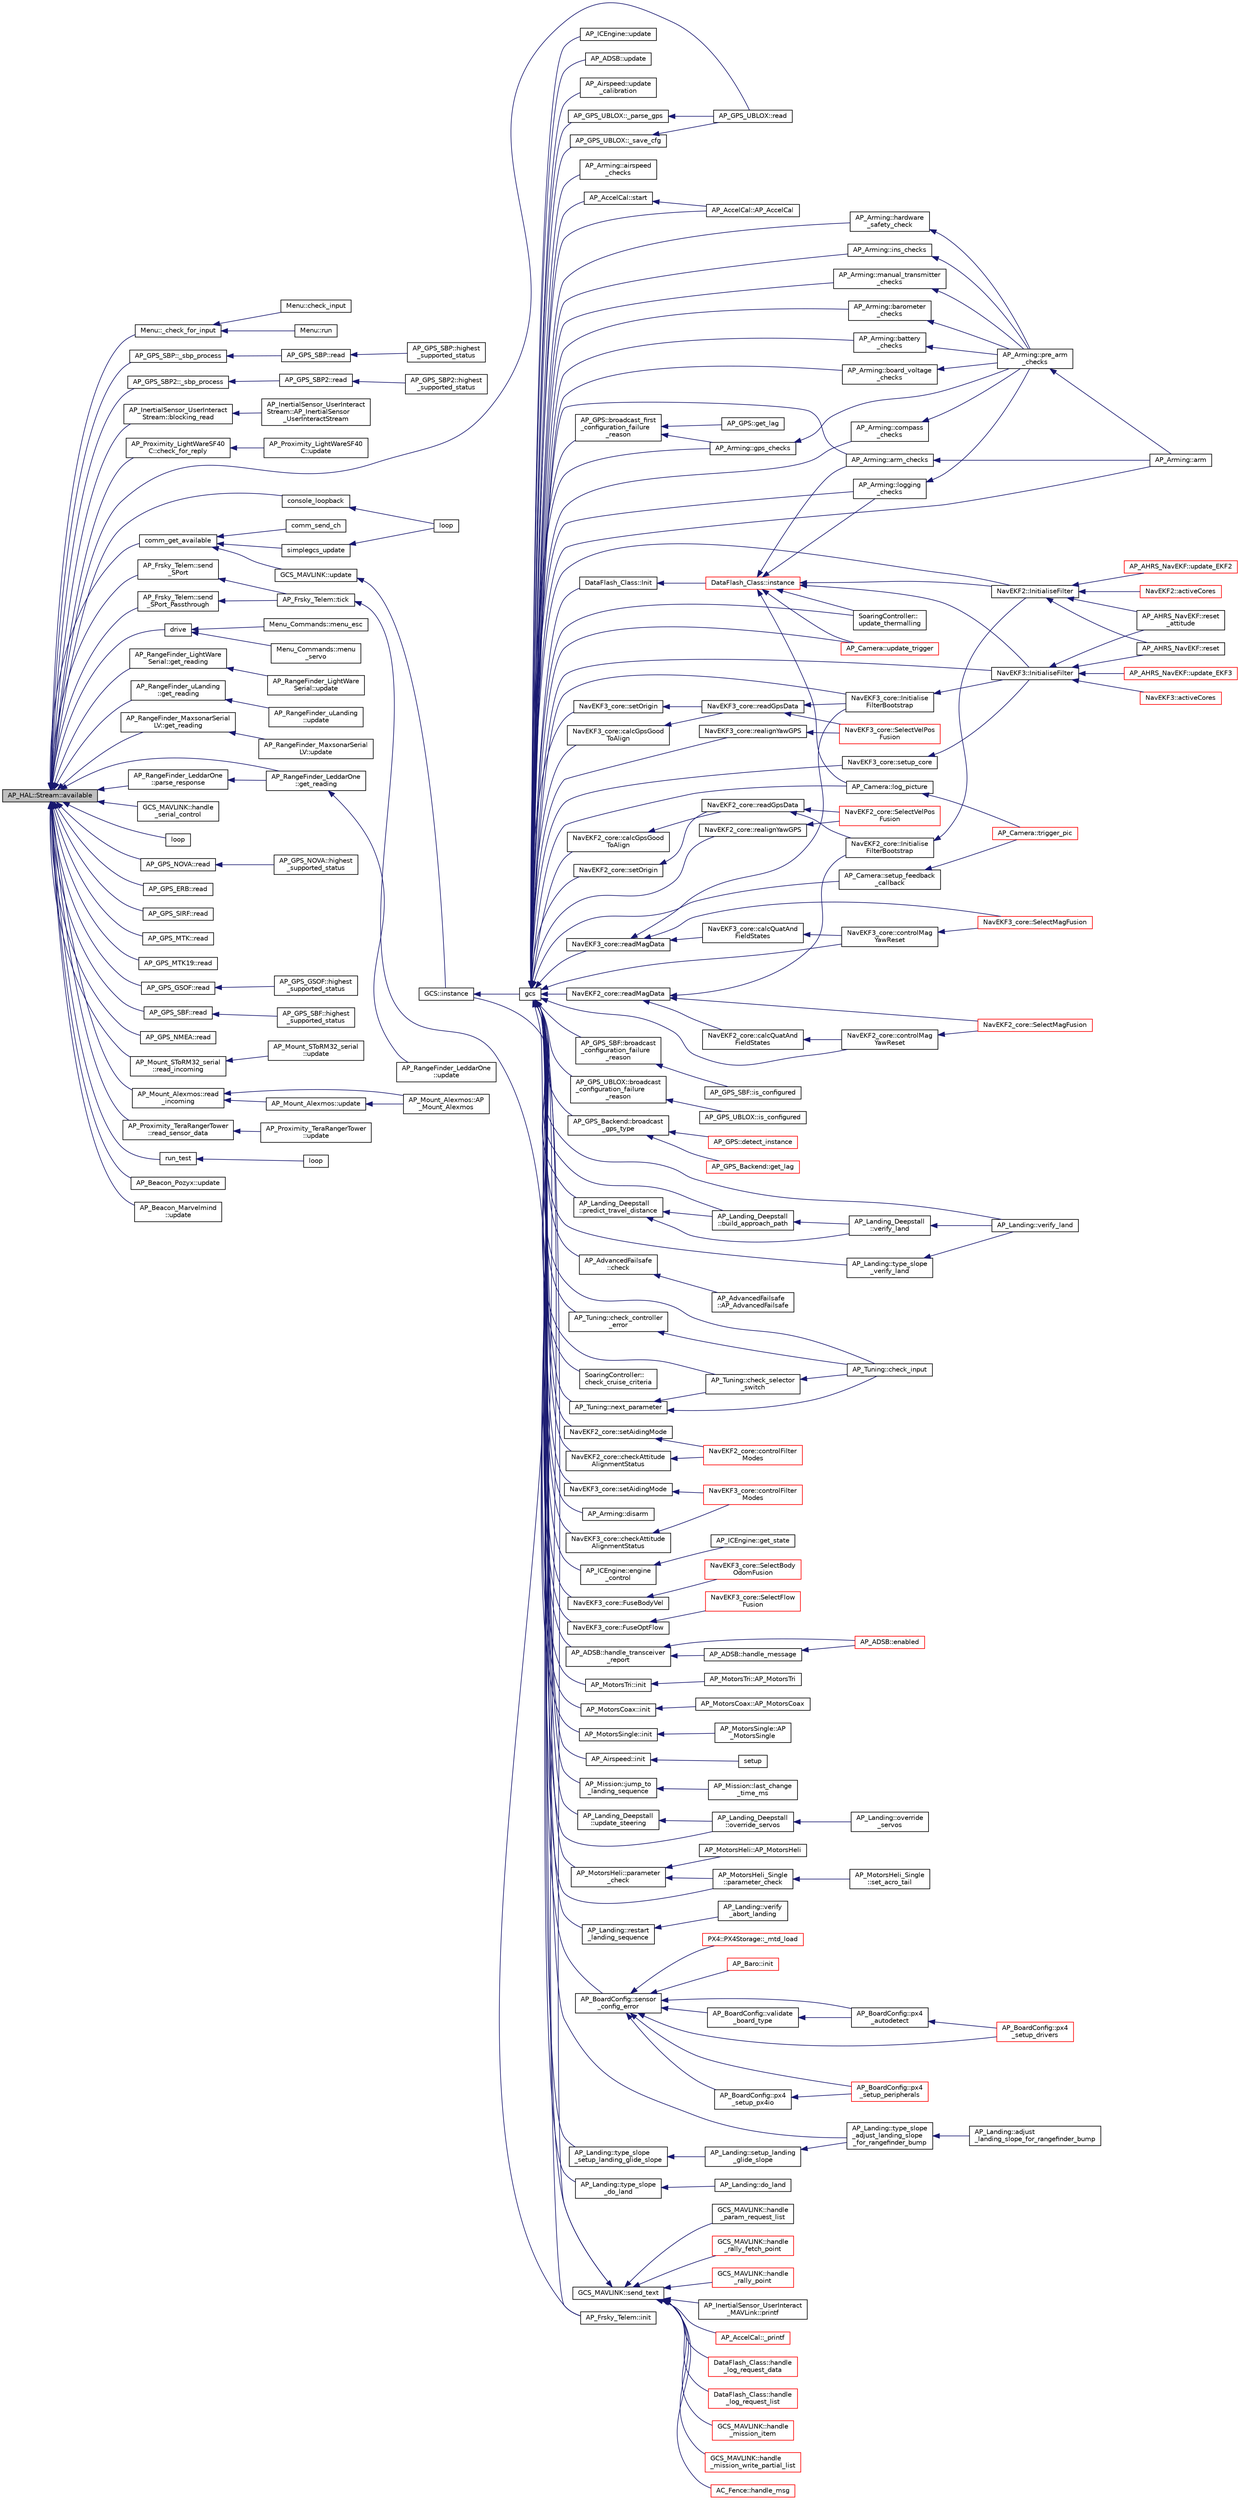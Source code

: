 digraph "AP_HAL::Stream::available"
{
 // INTERACTIVE_SVG=YES
  edge [fontname="Helvetica",fontsize="10",labelfontname="Helvetica",labelfontsize="10"];
  node [fontname="Helvetica",fontsize="10",shape=record];
  rankdir="LR";
  Node1 [label="AP_HAL::Stream::available",height=0.2,width=0.4,color="black", fillcolor="grey75", style="filled", fontcolor="black"];
  Node1 -> Node2 [dir="back",color="midnightblue",fontsize="10",style="solid",fontname="Helvetica"];
  Node2 [label="Menu::_check_for_input",height=0.2,width=0.4,color="black", fillcolor="white", style="filled",URL="$classMenu.html#a3d751cb74f8f3d7a3e18218bc0c5ca0a"];
  Node2 -> Node3 [dir="back",color="midnightblue",fontsize="10",style="solid",fontname="Helvetica"];
  Node3 [label="Menu::check_input",height=0.2,width=0.4,color="black", fillcolor="white", style="filled",URL="$classMenu.html#a5ee8a65cae6ca12d570d5f665e2c665c"];
  Node2 -> Node4 [dir="back",color="midnightblue",fontsize="10",style="solid",fontname="Helvetica"];
  Node4 [label="Menu::run",height=0.2,width=0.4,color="black", fillcolor="white", style="filled",URL="$classMenu.html#a8424e0886499d6901c1d2406c568709c",tooltip="menu runner "];
  Node1 -> Node5 [dir="back",color="midnightblue",fontsize="10",style="solid",fontname="Helvetica"];
  Node5 [label="AP_GPS_SBP::_sbp_process",height=0.2,width=0.4,color="black", fillcolor="white", style="filled",URL="$classAP__GPS__SBP.html#ad6291fa91e5c338da770ffdfefb6cd8a"];
  Node5 -> Node6 [dir="back",color="midnightblue",fontsize="10",style="solid",fontname="Helvetica"];
  Node6 [label="AP_GPS_SBP::read",height=0.2,width=0.4,color="black", fillcolor="white", style="filled",URL="$classAP__GPS__SBP.html#a3fa95c1c1f83ad45a11a61d604e61d8d"];
  Node6 -> Node7 [dir="back",color="midnightblue",fontsize="10",style="solid",fontname="Helvetica"];
  Node7 [label="AP_GPS_SBP::highest\l_supported_status",height=0.2,width=0.4,color="black", fillcolor="white", style="filled",URL="$classAP__GPS__SBP.html#ad2aa36fb56f231229ca47df94c7c926f"];
  Node1 -> Node8 [dir="back",color="midnightblue",fontsize="10",style="solid",fontname="Helvetica"];
  Node8 [label="AP_GPS_SBP2::_sbp_process",height=0.2,width=0.4,color="black", fillcolor="white", style="filled",URL="$classAP__GPS__SBP2.html#a401dc8505b1460b2cacbafea3d223a91"];
  Node8 -> Node9 [dir="back",color="midnightblue",fontsize="10",style="solid",fontname="Helvetica"];
  Node9 [label="AP_GPS_SBP2::read",height=0.2,width=0.4,color="black", fillcolor="white", style="filled",URL="$classAP__GPS__SBP2.html#a251cdad10dff6c4e02d59f0507e5f3b6"];
  Node9 -> Node10 [dir="back",color="midnightblue",fontsize="10",style="solid",fontname="Helvetica"];
  Node10 [label="AP_GPS_SBP2::highest\l_supported_status",height=0.2,width=0.4,color="black", fillcolor="white", style="filled",URL="$classAP__GPS__SBP2.html#a471fd2a813238296dcbb8a5e3d031514"];
  Node1 -> Node11 [dir="back",color="midnightblue",fontsize="10",style="solid",fontname="Helvetica"];
  Node11 [label="AP_InertialSensor_UserInteract\lStream::blocking_read",height=0.2,width=0.4,color="black", fillcolor="white", style="filled",URL="$classAP__InertialSensor__UserInteractStream.html#ad54f70bec8b0e4a8a2d3d4383de05c07"];
  Node11 -> Node12 [dir="back",color="midnightblue",fontsize="10",style="solid",fontname="Helvetica"];
  Node12 [label="AP_InertialSensor_UserInteract\lStream::AP_InertialSensor\l_UserInteractStream",height=0.2,width=0.4,color="black", fillcolor="white", style="filled",URL="$classAP__InertialSensor__UserInteractStream.html#af063e059a61d7502cf99207ae89dddc2"];
  Node1 -> Node13 [dir="back",color="midnightblue",fontsize="10",style="solid",fontname="Helvetica"];
  Node13 [label="AP_Proximity_LightWareSF40\lC::check_for_reply",height=0.2,width=0.4,color="black", fillcolor="white", style="filled",URL="$classAP__Proximity__LightWareSF40C.html#acd3fdb4403be2163ea93f83087aa1192"];
  Node13 -> Node14 [dir="back",color="midnightblue",fontsize="10",style="solid",fontname="Helvetica"];
  Node14 [label="AP_Proximity_LightWareSF40\lC::update",height=0.2,width=0.4,color="black", fillcolor="white", style="filled",URL="$classAP__Proximity__LightWareSF40C.html#a18aa0409570b7f8158df3a5acff152fa"];
  Node1 -> Node15 [dir="back",color="midnightblue",fontsize="10",style="solid",fontname="Helvetica"];
  Node15 [label="comm_get_available",height=0.2,width=0.4,color="black", fillcolor="white", style="filled",URL="$GCS__MAVLink_8h.html#a2817de906dc695cf406a4a43be1bc724"];
  Node15 -> Node16 [dir="back",color="midnightblue",fontsize="10",style="solid",fontname="Helvetica"];
  Node16 [label="comm_send_ch",height=0.2,width=0.4,color="black", fillcolor="white", style="filled",URL="$GCS__MAVLink_8h.html#ab753873a1ee10adedd0ce246311468f8"];
  Node15 -> Node17 [dir="back",color="midnightblue",fontsize="10",style="solid",fontname="Helvetica"];
  Node17 [label="simplegcs_update",height=0.2,width=0.4,color="black", fillcolor="white", style="filled",URL="$simplegcs_8h.html#a0e026fc9b23210373846b25cc141486d"];
  Node17 -> Node18 [dir="back",color="midnightblue",fontsize="10",style="solid",fontname="Helvetica"];
  Node18 [label="loop",height=0.2,width=0.4,color="black", fillcolor="white", style="filled",URL="$Console_8cpp.html#a0b33edabd7f1c4e4a0bf32c67269be2f"];
  Node15 -> Node19 [dir="back",color="midnightblue",fontsize="10",style="solid",fontname="Helvetica"];
  Node19 [label="GCS_MAVLINK::update",height=0.2,width=0.4,color="black", fillcolor="white", style="filled",URL="$structGCS__MAVLINK.html#aafd0957768c4f81022b1f173c561b42d"];
  Node19 -> Node20 [dir="back",color="midnightblue",fontsize="10",style="solid",fontname="Helvetica"];
  Node20 [label="GCS::instance",height=0.2,width=0.4,color="black", fillcolor="white", style="filled",URL="$classGCS.html#ae4cc34bdfabd2de4587d3553e6b4582d"];
  Node20 -> Node21 [dir="back",color="midnightblue",fontsize="10",style="solid",fontname="Helvetica"];
  Node21 [label="gcs",height=0.2,width=0.4,color="black", fillcolor="white", style="filled",URL="$GCS__Common_8cpp.html#a1d3cc361b864ddf64a44c12ab3bd044e"];
  Node21 -> Node22 [dir="back",color="midnightblue",fontsize="10",style="solid",fontname="Helvetica"];
  Node22 [label="AP_GPS_UBLOX::_parse_gps",height=0.2,width=0.4,color="black", fillcolor="white", style="filled",URL="$classAP__GPS__UBLOX.html#a16ae8ab4b0babfbc2245beb0a438ec33"];
  Node22 -> Node23 [dir="back",color="midnightblue",fontsize="10",style="solid",fontname="Helvetica"];
  Node23 [label="AP_GPS_UBLOX::read",height=0.2,width=0.4,color="black", fillcolor="white", style="filled",URL="$classAP__GPS__UBLOX.html#a09825f5ca37ee9bdb5e0939a4073a84e"];
  Node21 -> Node24 [dir="back",color="midnightblue",fontsize="10",style="solid",fontname="Helvetica"];
  Node24 [label="AP_GPS_UBLOX::_save_cfg",height=0.2,width=0.4,color="black", fillcolor="white", style="filled",URL="$classAP__GPS__UBLOX.html#a735f714c51ff36ab8e5fa4cf266627ab"];
  Node24 -> Node23 [dir="back",color="midnightblue",fontsize="10",style="solid",fontname="Helvetica"];
  Node21 -> Node25 [dir="back",color="midnightblue",fontsize="10",style="solid",fontname="Helvetica"];
  Node25 [label="AP_Arming::airspeed\l_checks",height=0.2,width=0.4,color="black", fillcolor="white", style="filled",URL="$classAP__Arming.html#a2b7ca6e3c7517feca088b28d45f2fc61"];
  Node21 -> Node26 [dir="back",color="midnightblue",fontsize="10",style="solid",fontname="Helvetica"];
  Node26 [label="AP_AccelCal::AP_AccelCal",height=0.2,width=0.4,color="black", fillcolor="white", style="filled",URL="$classAP__AccelCal.html#a04edd404ef14de6e6106e02f3746afeb"];
  Node21 -> Node27 [dir="back",color="midnightblue",fontsize="10",style="solid",fontname="Helvetica"];
  Node27 [label="AP_Arming::arm",height=0.2,width=0.4,color="black", fillcolor="white", style="filled",URL="$classAP__Arming.html#a47b859d9929a736df2f08a1cad03efcb"];
  Node21 -> Node28 [dir="back",color="midnightblue",fontsize="10",style="solid",fontname="Helvetica"];
  Node28 [label="AP_Arming::arm_checks",height=0.2,width=0.4,color="black", fillcolor="white", style="filled",URL="$classAP__Arming.html#ab2f0095af9b74996b11006d85fc137ed"];
  Node28 -> Node27 [dir="back",color="midnightblue",fontsize="10",style="solid",fontname="Helvetica"];
  Node21 -> Node29 [dir="back",color="midnightblue",fontsize="10",style="solid",fontname="Helvetica"];
  Node29 [label="AP_Arming::barometer\l_checks",height=0.2,width=0.4,color="black", fillcolor="white", style="filled",URL="$classAP__Arming.html#af6f4e5ed936ada30378367cda0ad7710"];
  Node29 -> Node30 [dir="back",color="midnightblue",fontsize="10",style="solid",fontname="Helvetica"];
  Node30 [label="AP_Arming::pre_arm\l_checks",height=0.2,width=0.4,color="black", fillcolor="white", style="filled",URL="$classAP__Arming.html#a73c03baf7f22b7124a2ac9e9286a850a"];
  Node30 -> Node27 [dir="back",color="midnightblue",fontsize="10",style="solid",fontname="Helvetica"];
  Node21 -> Node31 [dir="back",color="midnightblue",fontsize="10",style="solid",fontname="Helvetica"];
  Node31 [label="AP_Arming::battery\l_checks",height=0.2,width=0.4,color="black", fillcolor="white", style="filled",URL="$classAP__Arming.html#a03bd378dc54cf6f8624cac6c2e59aa79"];
  Node31 -> Node30 [dir="back",color="midnightblue",fontsize="10",style="solid",fontname="Helvetica"];
  Node21 -> Node32 [dir="back",color="midnightblue",fontsize="10",style="solid",fontname="Helvetica"];
  Node32 [label="AP_Arming::board_voltage\l_checks",height=0.2,width=0.4,color="black", fillcolor="white", style="filled",URL="$classAP__Arming.html#a3a7732a0c5ed5b5ccbb97e72c2a6587c"];
  Node32 -> Node30 [dir="back",color="midnightblue",fontsize="10",style="solid",fontname="Helvetica"];
  Node21 -> Node33 [dir="back",color="midnightblue",fontsize="10",style="solid",fontname="Helvetica"];
  Node33 [label="AP_GPS_SBF::broadcast\l_configuration_failure\l_reason",height=0.2,width=0.4,color="black", fillcolor="white", style="filled",URL="$classAP__GPS__SBF.html#a3afd5ceacd87462981cc290fd3dcc66d"];
  Node33 -> Node34 [dir="back",color="midnightblue",fontsize="10",style="solid",fontname="Helvetica"];
  Node34 [label="AP_GPS_SBF::is_configured",height=0.2,width=0.4,color="black", fillcolor="white", style="filled",URL="$classAP__GPS__SBF.html#a6efa60b7831d8b60ebee050d2d37842d"];
  Node21 -> Node35 [dir="back",color="midnightblue",fontsize="10",style="solid",fontname="Helvetica"];
  Node35 [label="AP_GPS_UBLOX::broadcast\l_configuration_failure\l_reason",height=0.2,width=0.4,color="black", fillcolor="white", style="filled",URL="$classAP__GPS__UBLOX.html#a63fbd7a6bd3cac3ce3072a4713a0d1bc"];
  Node35 -> Node36 [dir="back",color="midnightblue",fontsize="10",style="solid",fontname="Helvetica"];
  Node36 [label="AP_GPS_UBLOX::is_configured",height=0.2,width=0.4,color="black", fillcolor="white", style="filled",URL="$classAP__GPS__UBLOX.html#a58f67b3059c4ba8892d12ae9139f077d"];
  Node21 -> Node37 [dir="back",color="midnightblue",fontsize="10",style="solid",fontname="Helvetica"];
  Node37 [label="AP_GPS::broadcast_first\l_configuration_failure\l_reason",height=0.2,width=0.4,color="black", fillcolor="white", style="filled",URL="$classAP__GPS.html#a04a660c6aeee0add4d4d6ebac74c2944"];
  Node37 -> Node38 [dir="back",color="midnightblue",fontsize="10",style="solid",fontname="Helvetica"];
  Node38 [label="AP_GPS::get_lag",height=0.2,width=0.4,color="black", fillcolor="white", style="filled",URL="$classAP__GPS.html#a6e74a89971cdb43f9d24e5dd9a36a090"];
  Node37 -> Node39 [dir="back",color="midnightblue",fontsize="10",style="solid",fontname="Helvetica"];
  Node39 [label="AP_Arming::gps_checks",height=0.2,width=0.4,color="black", fillcolor="white", style="filled",URL="$classAP__Arming.html#a3e31fe40e0d7d0e6befd2f82dd6b5a6d"];
  Node39 -> Node30 [dir="back",color="midnightblue",fontsize="10",style="solid",fontname="Helvetica"];
  Node21 -> Node40 [dir="back",color="midnightblue",fontsize="10",style="solid",fontname="Helvetica"];
  Node40 [label="AP_GPS_Backend::broadcast\l_gps_type",height=0.2,width=0.4,color="black", fillcolor="white", style="filled",URL="$classAP__GPS__Backend.html#ae08cc0de134fdba86c629c09dc5c8790"];
  Node40 -> Node41 [dir="back",color="midnightblue",fontsize="10",style="solid",fontname="Helvetica"];
  Node41 [label="AP_GPS::detect_instance",height=0.2,width=0.4,color="red", fillcolor="white", style="filled",URL="$classAP__GPS.html#a4bdd5c70ed358b4147a58c7d09f040dd"];
  Node40 -> Node42 [dir="back",color="midnightblue",fontsize="10",style="solid",fontname="Helvetica"];
  Node42 [label="AP_GPS_Backend::get_lag",height=0.2,width=0.4,color="red", fillcolor="white", style="filled",URL="$classAP__GPS__Backend.html#aef958d85d2717afc7b1e3af3eaf19291"];
  Node21 -> Node43 [dir="back",color="midnightblue",fontsize="10",style="solid",fontname="Helvetica"];
  Node43 [label="AP_Landing_Deepstall\l::build_approach_path",height=0.2,width=0.4,color="black", fillcolor="white", style="filled",URL="$classAP__Landing__Deepstall.html#a4a72b071a83b10f686db40d93a9ddb7c"];
  Node43 -> Node44 [dir="back",color="midnightblue",fontsize="10",style="solid",fontname="Helvetica"];
  Node44 [label="AP_Landing_Deepstall\l::verify_land",height=0.2,width=0.4,color="black", fillcolor="white", style="filled",URL="$classAP__Landing__Deepstall.html#af3cde793ef57477c3468547de0a8a90f"];
  Node44 -> Node45 [dir="back",color="midnightblue",fontsize="10",style="solid",fontname="Helvetica"];
  Node45 [label="AP_Landing::verify_land",height=0.2,width=0.4,color="black", fillcolor="white", style="filled",URL="$classAP__Landing.html#afdbc34de818b9cb366336c23660fd495"];
  Node21 -> Node46 [dir="back",color="midnightblue",fontsize="10",style="solid",fontname="Helvetica"];
  Node46 [label="NavEKF2_core::calcGpsGood\lToAlign",height=0.2,width=0.4,color="black", fillcolor="white", style="filled",URL="$classNavEKF2__core.html#af17ad10645eedde6134e5988ed2b80b2"];
  Node46 -> Node47 [dir="back",color="midnightblue",fontsize="10",style="solid",fontname="Helvetica"];
  Node47 [label="NavEKF2_core::readGpsData",height=0.2,width=0.4,color="black", fillcolor="white", style="filled",URL="$classNavEKF2__core.html#ae325dba2deac733f1de41c5e7ee4f707"];
  Node47 -> Node48 [dir="back",color="midnightblue",fontsize="10",style="solid",fontname="Helvetica"];
  Node48 [label="NavEKF2_core::Initialise\lFilterBootstrap",height=0.2,width=0.4,color="black", fillcolor="white", style="filled",URL="$classNavEKF2__core.html#a4a06ae47c3edebdecd2b179a0567f00b"];
  Node48 -> Node49 [dir="back",color="midnightblue",fontsize="10",style="solid",fontname="Helvetica"];
  Node49 [label="NavEKF2::InitialiseFilter",height=0.2,width=0.4,color="black", fillcolor="white", style="filled",URL="$classNavEKF2.html#a9c447b8d84abf2dfc845ddbbbad46a2b"];
  Node49 -> Node50 [dir="back",color="midnightblue",fontsize="10",style="solid",fontname="Helvetica"];
  Node50 [label="NavEKF2::activeCores",height=0.2,width=0.4,color="red", fillcolor="white", style="filled",URL="$classNavEKF2.html#ab18af2714c15fcf190493c01e2a28c73"];
  Node49 -> Node51 [dir="back",color="midnightblue",fontsize="10",style="solid",fontname="Helvetica"];
  Node51 [label="AP_AHRS_NavEKF::reset",height=0.2,width=0.4,color="black", fillcolor="white", style="filled",URL="$classAP__AHRS__NavEKF.html#a532ff0df024a4537e5a108c42ba405a7"];
  Node49 -> Node52 [dir="back",color="midnightblue",fontsize="10",style="solid",fontname="Helvetica"];
  Node52 [label="AP_AHRS_NavEKF::reset\l_attitude",height=0.2,width=0.4,color="black", fillcolor="white", style="filled",URL="$classAP__AHRS__NavEKF.html#a9bd3c7f1793a48cd0d736b19fbfaf19a"];
  Node49 -> Node53 [dir="back",color="midnightblue",fontsize="10",style="solid",fontname="Helvetica"];
  Node53 [label="AP_AHRS_NavEKF::update_EKF2",height=0.2,width=0.4,color="red", fillcolor="white", style="filled",URL="$classAP__AHRS__NavEKF.html#a0187c6d3d4348b002a204c05d3e94b07"];
  Node47 -> Node54 [dir="back",color="midnightblue",fontsize="10",style="solid",fontname="Helvetica"];
  Node54 [label="NavEKF2_core::SelectVelPos\lFusion",height=0.2,width=0.4,color="red", fillcolor="white", style="filled",URL="$classNavEKF2__core.html#aff31047fa71772bca7ce574617ede0f6"];
  Node21 -> Node55 [dir="back",color="midnightblue",fontsize="10",style="solid",fontname="Helvetica"];
  Node55 [label="NavEKF3_core::calcGpsGood\lToAlign",height=0.2,width=0.4,color="black", fillcolor="white", style="filled",URL="$classNavEKF3__core.html#ab712c6228fff3e0413b5bf039755ccaf"];
  Node55 -> Node56 [dir="back",color="midnightblue",fontsize="10",style="solid",fontname="Helvetica"];
  Node56 [label="NavEKF3_core::readGpsData",height=0.2,width=0.4,color="black", fillcolor="white", style="filled",URL="$classNavEKF3__core.html#ac8dc281034818e5fc9b2207daa2b7c3a"];
  Node56 -> Node57 [dir="back",color="midnightblue",fontsize="10",style="solid",fontname="Helvetica"];
  Node57 [label="NavEKF3_core::Initialise\lFilterBootstrap",height=0.2,width=0.4,color="black", fillcolor="white", style="filled",URL="$classNavEKF3__core.html#aae18ada44b1b7be0d45af03391ef961a"];
  Node57 -> Node58 [dir="back",color="midnightblue",fontsize="10",style="solid",fontname="Helvetica"];
  Node58 [label="NavEKF3::InitialiseFilter",height=0.2,width=0.4,color="black", fillcolor="white", style="filled",URL="$classNavEKF3.html#a07f064fa513fbb6e7188141904f3b5b5"];
  Node58 -> Node59 [dir="back",color="midnightblue",fontsize="10",style="solid",fontname="Helvetica"];
  Node59 [label="NavEKF3::activeCores",height=0.2,width=0.4,color="red", fillcolor="white", style="filled",URL="$classNavEKF3.html#a3e1f50ad977a17222fcd7a6851b0f2ec"];
  Node58 -> Node51 [dir="back",color="midnightblue",fontsize="10",style="solid",fontname="Helvetica"];
  Node58 -> Node52 [dir="back",color="midnightblue",fontsize="10",style="solid",fontname="Helvetica"];
  Node58 -> Node60 [dir="back",color="midnightblue",fontsize="10",style="solid",fontname="Helvetica"];
  Node60 [label="AP_AHRS_NavEKF::update_EKF3",height=0.2,width=0.4,color="red", fillcolor="white", style="filled",URL="$classAP__AHRS__NavEKF.html#a324160404f12959e955554f5aed26459"];
  Node56 -> Node61 [dir="back",color="midnightblue",fontsize="10",style="solid",fontname="Helvetica"];
  Node61 [label="NavEKF3_core::SelectVelPos\lFusion",height=0.2,width=0.4,color="red", fillcolor="white", style="filled",URL="$classNavEKF3__core.html#a8f4723dabc873f7112948a18b290fb01"];
  Node21 -> Node62 [dir="back",color="midnightblue",fontsize="10",style="solid",fontname="Helvetica"];
  Node62 [label="AP_AdvancedFailsafe\l::check",height=0.2,width=0.4,color="black", fillcolor="white", style="filled",URL="$classAP__AdvancedFailsafe.html#a017a878d56457eea9bd9a59c07b92190"];
  Node62 -> Node63 [dir="back",color="midnightblue",fontsize="10",style="solid",fontname="Helvetica"];
  Node63 [label="AP_AdvancedFailsafe\l::AP_AdvancedFailsafe",height=0.2,width=0.4,color="black", fillcolor="white", style="filled",URL="$classAP__AdvancedFailsafe.html#a39be1f9cf2fd71b852e60314e24a5014"];
  Node21 -> Node64 [dir="back",color="midnightblue",fontsize="10",style="solid",fontname="Helvetica"];
  Node64 [label="AP_Tuning::check_controller\l_error",height=0.2,width=0.4,color="black", fillcolor="white", style="filled",URL="$classAP__Tuning.html#a2edf7f8bc74c25be438ec7ceacbe9267"];
  Node64 -> Node65 [dir="back",color="midnightblue",fontsize="10",style="solid",fontname="Helvetica"];
  Node65 [label="AP_Tuning::check_input",height=0.2,width=0.4,color="black", fillcolor="white", style="filled",URL="$classAP__Tuning.html#a26bf8c5e3711e547ce95654ca285fecb"];
  Node21 -> Node66 [dir="back",color="midnightblue",fontsize="10",style="solid",fontname="Helvetica"];
  Node66 [label="SoaringController::\lcheck_cruise_criteria",height=0.2,width=0.4,color="black", fillcolor="white", style="filled",URL="$classSoaringController.html#a67d3126fd2b67b567a8aac3998948170"];
  Node21 -> Node65 [dir="back",color="midnightblue",fontsize="10",style="solid",fontname="Helvetica"];
  Node21 -> Node67 [dir="back",color="midnightblue",fontsize="10",style="solid",fontname="Helvetica"];
  Node67 [label="AP_Tuning::check_selector\l_switch",height=0.2,width=0.4,color="black", fillcolor="white", style="filled",URL="$classAP__Tuning.html#a2c322bf5acb10cb09aee89436abf4e04"];
  Node67 -> Node65 [dir="back",color="midnightblue",fontsize="10",style="solid",fontname="Helvetica"];
  Node21 -> Node68 [dir="back",color="midnightblue",fontsize="10",style="solid",fontname="Helvetica"];
  Node68 [label="NavEKF2_core::checkAttitude\lAlignmentStatus",height=0.2,width=0.4,color="black", fillcolor="white", style="filled",URL="$classNavEKF2__core.html#aeae0381fbcdde23ea1a58f929d0aeafb"];
  Node68 -> Node69 [dir="back",color="midnightblue",fontsize="10",style="solid",fontname="Helvetica"];
  Node69 [label="NavEKF2_core::controlFilter\lModes",height=0.2,width=0.4,color="red", fillcolor="white", style="filled",URL="$classNavEKF2__core.html#a9c41b138c335540f4cc51c4b3fff9b9f"];
  Node21 -> Node70 [dir="back",color="midnightblue",fontsize="10",style="solid",fontname="Helvetica"];
  Node70 [label="NavEKF3_core::checkAttitude\lAlignmentStatus",height=0.2,width=0.4,color="black", fillcolor="white", style="filled",URL="$classNavEKF3__core.html#a7ccaa712cd813dd23e6cb1a438be83ae"];
  Node70 -> Node71 [dir="back",color="midnightblue",fontsize="10",style="solid",fontname="Helvetica"];
  Node71 [label="NavEKF3_core::controlFilter\lModes",height=0.2,width=0.4,color="red", fillcolor="white", style="filled",URL="$classNavEKF3__core.html#a95c6e08d506573f77311f547a0d97fd2"];
  Node21 -> Node72 [dir="back",color="midnightblue",fontsize="10",style="solid",fontname="Helvetica"];
  Node72 [label="AP_Arming::compass\l_checks",height=0.2,width=0.4,color="black", fillcolor="white", style="filled",URL="$classAP__Arming.html#a24332b3f5e2e233914bce12e69ae9564"];
  Node72 -> Node30 [dir="back",color="midnightblue",fontsize="10",style="solid",fontname="Helvetica"];
  Node21 -> Node73 [dir="back",color="midnightblue",fontsize="10",style="solid",fontname="Helvetica"];
  Node73 [label="NavEKF2_core::controlMag\lYawReset",height=0.2,width=0.4,color="black", fillcolor="white", style="filled",URL="$classNavEKF2__core.html#a3989e564224adfa26b0e32a5a03aca10"];
  Node73 -> Node74 [dir="back",color="midnightblue",fontsize="10",style="solid",fontname="Helvetica"];
  Node74 [label="NavEKF2_core::SelectMagFusion",height=0.2,width=0.4,color="red", fillcolor="white", style="filled",URL="$classNavEKF2__core.html#aa0f6cd840e93e0233f056c88ce45ef85"];
  Node21 -> Node75 [dir="back",color="midnightblue",fontsize="10",style="solid",fontname="Helvetica"];
  Node75 [label="NavEKF3_core::controlMag\lYawReset",height=0.2,width=0.4,color="black", fillcolor="white", style="filled",URL="$classNavEKF3__core.html#ae050fc8e6c45d5134f8cba8dabc719e8"];
  Node75 -> Node76 [dir="back",color="midnightblue",fontsize="10",style="solid",fontname="Helvetica"];
  Node76 [label="NavEKF3_core::SelectMagFusion",height=0.2,width=0.4,color="red", fillcolor="white", style="filled",URL="$classNavEKF3__core.html#a800d407d377e6532d563c68cc3c731d8"];
  Node21 -> Node77 [dir="back",color="midnightblue",fontsize="10",style="solid",fontname="Helvetica"];
  Node77 [label="AP_Arming::disarm",height=0.2,width=0.4,color="black", fillcolor="white", style="filled",URL="$classAP__Arming.html#a1cd502992feb63526f3e2942576d4c03"];
  Node21 -> Node78 [dir="back",color="midnightblue",fontsize="10",style="solid",fontname="Helvetica"];
  Node78 [label="AP_ICEngine::engine\l_control",height=0.2,width=0.4,color="black", fillcolor="white", style="filled",URL="$classAP__ICEngine.html#a7ff9bcb99673c2fdd18f017902759fdc"];
  Node78 -> Node79 [dir="back",color="midnightblue",fontsize="10",style="solid",fontname="Helvetica"];
  Node79 [label="AP_ICEngine::get_state",height=0.2,width=0.4,color="black", fillcolor="white", style="filled",URL="$classAP__ICEngine.html#a8f16fbca2b8c8ecd7b0c4b25e75b780c"];
  Node21 -> Node80 [dir="back",color="midnightblue",fontsize="10",style="solid",fontname="Helvetica"];
  Node80 [label="NavEKF3_core::FuseBodyVel",height=0.2,width=0.4,color="black", fillcolor="white", style="filled",URL="$classNavEKF3__core.html#ac3a112101b27d4efd4d9f9cb7904268f"];
  Node80 -> Node81 [dir="back",color="midnightblue",fontsize="10",style="solid",fontname="Helvetica"];
  Node81 [label="NavEKF3_core::SelectBody\lOdomFusion",height=0.2,width=0.4,color="red", fillcolor="white", style="filled",URL="$classNavEKF3__core.html#a3428bb1101c7d29ed20a768b39e234a1"];
  Node21 -> Node82 [dir="back",color="midnightblue",fontsize="10",style="solid",fontname="Helvetica"];
  Node82 [label="NavEKF3_core::FuseOptFlow",height=0.2,width=0.4,color="black", fillcolor="white", style="filled",URL="$classNavEKF3__core.html#a54648c765fad2d34d1de4453beb07f01"];
  Node82 -> Node83 [dir="back",color="midnightblue",fontsize="10",style="solid",fontname="Helvetica"];
  Node83 [label="NavEKF3_core::SelectFlow\lFusion",height=0.2,width=0.4,color="red", fillcolor="white", style="filled",URL="$classNavEKF3__core.html#a39734940646764850a021495895c7beb"];
  Node21 -> Node39 [dir="back",color="midnightblue",fontsize="10",style="solid",fontname="Helvetica"];
  Node21 -> Node84 [dir="back",color="midnightblue",fontsize="10",style="solid",fontname="Helvetica"];
  Node84 [label="AP_ADSB::handle_transceiver\l_report",height=0.2,width=0.4,color="black", fillcolor="white", style="filled",URL="$classAP__ADSB.html#a3e100c93ec641fc04cbf8b0472a482f2"];
  Node84 -> Node85 [dir="back",color="midnightblue",fontsize="10",style="solid",fontname="Helvetica"];
  Node85 [label="AP_ADSB::enabled",height=0.2,width=0.4,color="red", fillcolor="white", style="filled",URL="$classAP__ADSB.html#af26aa027b7f46c7bc4c6df02e2b383d8"];
  Node84 -> Node86 [dir="back",color="midnightblue",fontsize="10",style="solid",fontname="Helvetica"];
  Node86 [label="AP_ADSB::handle_message",height=0.2,width=0.4,color="black", fillcolor="white", style="filled",URL="$classAP__ADSB.html#add2ce2f5a7bb949117e97164712f814e"];
  Node86 -> Node85 [dir="back",color="midnightblue",fontsize="10",style="solid",fontname="Helvetica"];
  Node21 -> Node87 [dir="back",color="midnightblue",fontsize="10",style="solid",fontname="Helvetica"];
  Node87 [label="AP_Arming::hardware\l_safety_check",height=0.2,width=0.4,color="black", fillcolor="white", style="filled",URL="$classAP__Arming.html#a66dd88cc4605d1c91c655b2959274b5c"];
  Node87 -> Node30 [dir="back",color="midnightblue",fontsize="10",style="solid",fontname="Helvetica"];
  Node21 -> Node88 [dir="back",color="midnightblue",fontsize="10",style="solid",fontname="Helvetica"];
  Node88 [label="AP_MotorsTri::init",height=0.2,width=0.4,color="black", fillcolor="white", style="filled",URL="$classAP__MotorsTri.html#ab3d9289eccb10b59908b71f5d6deef12"];
  Node88 -> Node89 [dir="back",color="midnightblue",fontsize="10",style="solid",fontname="Helvetica"];
  Node89 [label="AP_MotorsTri::AP_MotorsTri",height=0.2,width=0.4,color="black", fillcolor="white", style="filled",URL="$classAP__MotorsTri.html#a282f48b7e788fbbe5ae835a00937cb02",tooltip="Constructor. "];
  Node21 -> Node90 [dir="back",color="midnightblue",fontsize="10",style="solid",fontname="Helvetica"];
  Node90 [label="AP_MotorsCoax::init",height=0.2,width=0.4,color="black", fillcolor="white", style="filled",URL="$classAP__MotorsCoax.html#a608e8b345514d5dc776e9127340c16ce"];
  Node90 -> Node91 [dir="back",color="midnightblue",fontsize="10",style="solid",fontname="Helvetica"];
  Node91 [label="AP_MotorsCoax::AP_MotorsCoax",height=0.2,width=0.4,color="black", fillcolor="white", style="filled",URL="$classAP__MotorsCoax.html#a9f2013067a9ad3699bad4bd7ec4fba55",tooltip="Constructor. "];
  Node21 -> Node92 [dir="back",color="midnightblue",fontsize="10",style="solid",fontname="Helvetica"];
  Node92 [label="AP_MotorsSingle::init",height=0.2,width=0.4,color="black", fillcolor="white", style="filled",URL="$classAP__MotorsSingle.html#a23f9e9dec626aa810d730065eabadbf3"];
  Node92 -> Node93 [dir="back",color="midnightblue",fontsize="10",style="solid",fontname="Helvetica"];
  Node93 [label="AP_MotorsSingle::AP\l_MotorsSingle",height=0.2,width=0.4,color="black", fillcolor="white", style="filled",URL="$classAP__MotorsSingle.html#a93eade83957680ac6f0b01fadc8fbbfa",tooltip="Constructor. "];
  Node21 -> Node94 [dir="back",color="midnightblue",fontsize="10",style="solid",fontname="Helvetica"];
  Node94 [label="AP_Airspeed::init",height=0.2,width=0.4,color="black", fillcolor="white", style="filled",URL="$classAP__Airspeed.html#a7499575104f24c6502e1148c353d9637"];
  Node94 -> Node95 [dir="back",color="midnightblue",fontsize="10",style="solid",fontname="Helvetica"];
  Node95 [label="setup",height=0.2,width=0.4,color="black", fillcolor="white", style="filled",URL="$Airspeed_8cpp.html#a4fc01d736fe50cf5b977f755b675f11d"];
  Node21 -> Node96 [dir="back",color="midnightblue",fontsize="10",style="solid",fontname="Helvetica"];
  Node96 [label="DataFlash_Class::Init",height=0.2,width=0.4,color="black", fillcolor="white", style="filled",URL="$classDataFlash__Class.html#aabebe7ff9db07e2890274fceaa81b063"];
  Node96 -> Node97 [dir="back",color="midnightblue",fontsize="10",style="solid",fontname="Helvetica"];
  Node97 [label="DataFlash_Class::instance",height=0.2,width=0.4,color="red", fillcolor="white", style="filled",URL="$classDataFlash__Class.html#af898b7f68e05b5d2a6eaf53d2c178983"];
  Node97 -> Node28 [dir="back",color="midnightblue",fontsize="10",style="solid",fontname="Helvetica"];
  Node97 -> Node58 [dir="back",color="midnightblue",fontsize="10",style="solid",fontname="Helvetica"];
  Node97 -> Node49 [dir="back",color="midnightblue",fontsize="10",style="solid",fontname="Helvetica"];
  Node97 -> Node98 [dir="back",color="midnightblue",fontsize="10",style="solid",fontname="Helvetica"];
  Node98 [label="AP_Camera::log_picture",height=0.2,width=0.4,color="black", fillcolor="white", style="filled",URL="$classAP__Camera.html#ae511c5d9c318c1650f04b4ecb5709112"];
  Node98 -> Node99 [dir="back",color="midnightblue",fontsize="10",style="solid",fontname="Helvetica"];
  Node99 [label="AP_Camera::trigger_pic",height=0.2,width=0.4,color="red", fillcolor="white", style="filled",URL="$classAP__Camera.html#a912338131e4f4ab09eb09139d471b7b3"];
  Node97 -> Node100 [dir="back",color="midnightblue",fontsize="10",style="solid",fontname="Helvetica"];
  Node100 [label="AP_Arming::logging\l_checks",height=0.2,width=0.4,color="black", fillcolor="white", style="filled",URL="$classAP__Arming.html#a42b683a689bf706a186653bcf3c1d442"];
  Node100 -> Node30 [dir="back",color="midnightblue",fontsize="10",style="solid",fontname="Helvetica"];
  Node97 -> Node101 [dir="back",color="midnightblue",fontsize="10",style="solid",fontname="Helvetica"];
  Node101 [label="SoaringController::\lupdate_thermalling",height=0.2,width=0.4,color="black", fillcolor="white", style="filled",URL="$classSoaringController.html#abfbc693fd6c93da20fb098aedf6fd596"];
  Node97 -> Node102 [dir="back",color="midnightblue",fontsize="10",style="solid",fontname="Helvetica"];
  Node102 [label="AP_Camera::update_trigger",height=0.2,width=0.4,color="red", fillcolor="white", style="filled",URL="$classAP__Camera.html#a3809f54e2cc95832bb8d5e43451e834f"];
  Node21 -> Node103 [dir="back",color="midnightblue",fontsize="10",style="solid",fontname="Helvetica"];
  Node103 [label="AP_Frsky_Telem::init",height=0.2,width=0.4,color="black", fillcolor="white", style="filled",URL="$classAP__Frsky__Telem.html#a85793f92cf5c6c01c6335db43a65579a"];
  Node21 -> Node58 [dir="back",color="midnightblue",fontsize="10",style="solid",fontname="Helvetica"];
  Node21 -> Node49 [dir="back",color="midnightblue",fontsize="10",style="solid",fontname="Helvetica"];
  Node21 -> Node57 [dir="back",color="midnightblue",fontsize="10",style="solid",fontname="Helvetica"];
  Node21 -> Node104 [dir="back",color="midnightblue",fontsize="10",style="solid",fontname="Helvetica"];
  Node104 [label="AP_Arming::ins_checks",height=0.2,width=0.4,color="black", fillcolor="white", style="filled",URL="$classAP__Arming.html#a98bb929393d206413a92adb94d443fc8"];
  Node104 -> Node30 [dir="back",color="midnightblue",fontsize="10",style="solid",fontname="Helvetica"];
  Node21 -> Node105 [dir="back",color="midnightblue",fontsize="10",style="solid",fontname="Helvetica"];
  Node105 [label="AP_Mission::jump_to\l_landing_sequence",height=0.2,width=0.4,color="black", fillcolor="white", style="filled",URL="$classAP__Mission.html#a05baa29469cdd5a9606903a7c6b3f3c1"];
  Node105 -> Node106 [dir="back",color="midnightblue",fontsize="10",style="solid",fontname="Helvetica"];
  Node106 [label="AP_Mission::last_change\l_time_ms",height=0.2,width=0.4,color="black", fillcolor="white", style="filled",URL="$classAP__Mission.html#ad7c38b95e293e4a8304ecf520842e5c7"];
  Node21 -> Node98 [dir="back",color="midnightblue",fontsize="10",style="solid",fontname="Helvetica"];
  Node21 -> Node100 [dir="back",color="midnightblue",fontsize="10",style="solid",fontname="Helvetica"];
  Node21 -> Node107 [dir="back",color="midnightblue",fontsize="10",style="solid",fontname="Helvetica"];
  Node107 [label="AP_Arming::manual_transmitter\l_checks",height=0.2,width=0.4,color="black", fillcolor="white", style="filled",URL="$classAP__Arming.html#aa2db8e16fc960948bf9ddd7fd875bb3b"];
  Node107 -> Node30 [dir="back",color="midnightblue",fontsize="10",style="solid",fontname="Helvetica"];
  Node21 -> Node108 [dir="back",color="midnightblue",fontsize="10",style="solid",fontname="Helvetica"];
  Node108 [label="AP_Tuning::next_parameter",height=0.2,width=0.4,color="black", fillcolor="white", style="filled",URL="$classAP__Tuning.html#a983f0deed9283fcce372f6cc12746b67"];
  Node108 -> Node65 [dir="back",color="midnightblue",fontsize="10",style="solid",fontname="Helvetica"];
  Node108 -> Node67 [dir="back",color="midnightblue",fontsize="10",style="solid",fontname="Helvetica"];
  Node21 -> Node109 [dir="back",color="midnightblue",fontsize="10",style="solid",fontname="Helvetica"];
  Node109 [label="AP_Landing_Deepstall\l::override_servos",height=0.2,width=0.4,color="black", fillcolor="white", style="filled",URL="$classAP__Landing__Deepstall.html#aa518e1d049391f63af62d1374f4ee817"];
  Node109 -> Node110 [dir="back",color="midnightblue",fontsize="10",style="solid",fontname="Helvetica"];
  Node110 [label="AP_Landing::override\l_servos",height=0.2,width=0.4,color="black", fillcolor="white", style="filled",URL="$classAP__Landing.html#ab2d71a947b43a822f9b76a29ac4cf901"];
  Node21 -> Node111 [dir="back",color="midnightblue",fontsize="10",style="solid",fontname="Helvetica"];
  Node111 [label="AP_MotorsHeli::parameter\l_check",height=0.2,width=0.4,color="black", fillcolor="white", style="filled",URL="$classAP__MotorsHeli.html#aa7172580b1d54866a8314e3276fe629f"];
  Node111 -> Node112 [dir="back",color="midnightblue",fontsize="10",style="solid",fontname="Helvetica"];
  Node112 [label="AP_MotorsHeli::AP_MotorsHeli",height=0.2,width=0.4,color="black", fillcolor="white", style="filled",URL="$classAP__MotorsHeli.html#a800343822b4cef4639f4f0a563cb1875",tooltip="Constructor. "];
  Node111 -> Node113 [dir="back",color="midnightblue",fontsize="10",style="solid",fontname="Helvetica"];
  Node113 [label="AP_MotorsHeli_Single\l::parameter_check",height=0.2,width=0.4,color="black", fillcolor="white", style="filled",URL="$classAP__MotorsHeli__Single.html#a3a46691da820ffb3555bcf207127d372"];
  Node113 -> Node114 [dir="back",color="midnightblue",fontsize="10",style="solid",fontname="Helvetica"];
  Node114 [label="AP_MotorsHeli_Single\l::set_acro_tail",height=0.2,width=0.4,color="black", fillcolor="white", style="filled",URL="$classAP__MotorsHeli__Single.html#a190e383774bbdb47389e2a42a4b61fd0"];
  Node21 -> Node113 [dir="back",color="midnightblue",fontsize="10",style="solid",fontname="Helvetica"];
  Node21 -> Node115 [dir="back",color="midnightblue",fontsize="10",style="solid",fontname="Helvetica"];
  Node115 [label="AP_Landing_Deepstall\l::predict_travel_distance",height=0.2,width=0.4,color="black", fillcolor="white", style="filled",URL="$classAP__Landing__Deepstall.html#a03961c4449fc8bee752c05603b801f96"];
  Node115 -> Node43 [dir="back",color="midnightblue",fontsize="10",style="solid",fontname="Helvetica"];
  Node115 -> Node44 [dir="back",color="midnightblue",fontsize="10",style="solid",fontname="Helvetica"];
  Node21 -> Node116 [dir="back",color="midnightblue",fontsize="10",style="solid",fontname="Helvetica"];
  Node116 [label="NavEKF2_core::readMagData",height=0.2,width=0.4,color="black", fillcolor="white", style="filled",URL="$classNavEKF2__core.html#abf6ac301297f486d9690d97c7a19dad8"];
  Node116 -> Node117 [dir="back",color="midnightblue",fontsize="10",style="solid",fontname="Helvetica"];
  Node117 [label="NavEKF2_core::calcQuatAnd\lFieldStates",height=0.2,width=0.4,color="black", fillcolor="white", style="filled",URL="$classNavEKF2__core.html#af6d172634e15ba1643bf4c53c390f5e2"];
  Node117 -> Node73 [dir="back",color="midnightblue",fontsize="10",style="solid",fontname="Helvetica"];
  Node116 -> Node48 [dir="back",color="midnightblue",fontsize="10",style="solid",fontname="Helvetica"];
  Node116 -> Node74 [dir="back",color="midnightblue",fontsize="10",style="solid",fontname="Helvetica"];
  Node21 -> Node118 [dir="back",color="midnightblue",fontsize="10",style="solid",fontname="Helvetica"];
  Node118 [label="NavEKF3_core::readMagData",height=0.2,width=0.4,color="black", fillcolor="white", style="filled",URL="$classNavEKF3__core.html#a39fe9f76e9c368cba51e9af9b2367513"];
  Node118 -> Node119 [dir="back",color="midnightblue",fontsize="10",style="solid",fontname="Helvetica"];
  Node119 [label="NavEKF3_core::calcQuatAnd\lFieldStates",height=0.2,width=0.4,color="black", fillcolor="white", style="filled",URL="$classNavEKF3__core.html#a93a3f4411a8dc4df4819e13856d037d5"];
  Node119 -> Node75 [dir="back",color="midnightblue",fontsize="10",style="solid",fontname="Helvetica"];
  Node118 -> Node57 [dir="back",color="midnightblue",fontsize="10",style="solid",fontname="Helvetica"];
  Node118 -> Node76 [dir="back",color="midnightblue",fontsize="10",style="solid",fontname="Helvetica"];
  Node21 -> Node120 [dir="back",color="midnightblue",fontsize="10",style="solid",fontname="Helvetica"];
  Node120 [label="NavEKF2_core::realignYawGPS",height=0.2,width=0.4,color="black", fillcolor="white", style="filled",URL="$classNavEKF2__core.html#aed15cb967c48ddec08676da95e7af668"];
  Node120 -> Node54 [dir="back",color="midnightblue",fontsize="10",style="solid",fontname="Helvetica"];
  Node21 -> Node121 [dir="back",color="midnightblue",fontsize="10",style="solid",fontname="Helvetica"];
  Node121 [label="NavEKF3_core::realignYawGPS",height=0.2,width=0.4,color="black", fillcolor="white", style="filled",URL="$classNavEKF3__core.html#a178c96e9746f94c6aff4c1af261f1a02"];
  Node121 -> Node61 [dir="back",color="midnightblue",fontsize="10",style="solid",fontname="Helvetica"];
  Node21 -> Node122 [dir="back",color="midnightblue",fontsize="10",style="solid",fontname="Helvetica"];
  Node122 [label="AP_Landing::restart\l_landing_sequence",height=0.2,width=0.4,color="black", fillcolor="white", style="filled",URL="$classAP__Landing.html#a4cb652398231c274e6061aa6b211366b"];
  Node122 -> Node123 [dir="back",color="midnightblue",fontsize="10",style="solid",fontname="Helvetica"];
  Node123 [label="AP_Landing::verify\l_abort_landing",height=0.2,width=0.4,color="black", fillcolor="white", style="filled",URL="$classAP__Landing.html#a23d5d937afe630bfa1d3eeea5d767e4b"];
  Node21 -> Node124 [dir="back",color="midnightblue",fontsize="10",style="solid",fontname="Helvetica"];
  Node124 [label="GCS_MAVLINK::send_text",height=0.2,width=0.4,color="black", fillcolor="white", style="filled",URL="$structGCS__MAVLINK.html#a4a140f70e82bd456931afdfe045d610b"];
  Node124 -> Node125 [dir="back",color="midnightblue",fontsize="10",style="solid",fontname="Helvetica"];
  Node125 [label="AP_AccelCal::_printf",height=0.2,width=0.4,color="red", fillcolor="white", style="filled",URL="$classAP__AccelCal.html#abe59da874832ef2d6a025a3975fb735c"];
  Node124 -> Node126 [dir="back",color="midnightblue",fontsize="10",style="solid",fontname="Helvetica"];
  Node126 [label="DataFlash_Class::handle\l_log_request_data",height=0.2,width=0.4,color="red", fillcolor="white", style="filled",URL="$classDataFlash__Class.html#a7460bed0ed59f26ad3cfa317b212bcdd"];
  Node124 -> Node127 [dir="back",color="midnightblue",fontsize="10",style="solid",fontname="Helvetica"];
  Node127 [label="DataFlash_Class::handle\l_log_request_list",height=0.2,width=0.4,color="red", fillcolor="white", style="filled",URL="$classDataFlash__Class.html#aa8189b376a616ce549bae1617e00025e"];
  Node124 -> Node128 [dir="back",color="midnightblue",fontsize="10",style="solid",fontname="Helvetica"];
  Node128 [label="GCS_MAVLINK::handle\l_mission_item",height=0.2,width=0.4,color="red", fillcolor="white", style="filled",URL="$structGCS__MAVLINK.html#a143a91427102a9aea995d10bad67f435"];
  Node124 -> Node129 [dir="back",color="midnightblue",fontsize="10",style="solid",fontname="Helvetica"];
  Node129 [label="GCS_MAVLINK::handle\l_mission_write_partial_list",height=0.2,width=0.4,color="red", fillcolor="white", style="filled",URL="$structGCS__MAVLINK.html#add72083180081323352d4f701ae0d7d2"];
  Node124 -> Node130 [dir="back",color="midnightblue",fontsize="10",style="solid",fontname="Helvetica"];
  Node130 [label="AC_Fence::handle_msg",height=0.2,width=0.4,color="red", fillcolor="white", style="filled",URL="$classAC__Fence.html#a9e7499c3b42f4ef5cc120bf103d17fe3",tooltip="handler for polygon fence messages with GCS "];
  Node124 -> Node131 [dir="back",color="midnightblue",fontsize="10",style="solid",fontname="Helvetica"];
  Node131 [label="GCS_MAVLINK::handle\l_param_request_list",height=0.2,width=0.4,color="black", fillcolor="white", style="filled",URL="$structGCS__MAVLINK.html#a45f2a7f8ba45e6d161ba4d6971e3fd66"];
  Node124 -> Node132 [dir="back",color="midnightblue",fontsize="10",style="solid",fontname="Helvetica"];
  Node132 [label="GCS_MAVLINK::handle\l_rally_fetch_point",height=0.2,width=0.4,color="red", fillcolor="white", style="filled",URL="$structGCS__MAVLINK.html#afaa95bf142df1dcbc7f94be7783265c7"];
  Node124 -> Node133 [dir="back",color="midnightblue",fontsize="10",style="solid",fontname="Helvetica"];
  Node133 [label="GCS_MAVLINK::handle\l_rally_point",height=0.2,width=0.4,color="red", fillcolor="white", style="filled",URL="$structGCS__MAVLINK.html#ae507720fd8a0a7f67bc8100a5ae55c40"];
  Node124 -> Node20 [dir="back",color="midnightblue",fontsize="10",style="solid",fontname="Helvetica"];
  Node124 -> Node134 [dir="back",color="midnightblue",fontsize="10",style="solid",fontname="Helvetica"];
  Node134 [label="AP_InertialSensor_UserInteract\l_MAVLink::printf",height=0.2,width=0.4,color="black", fillcolor="white", style="filled",URL="$classAP__InertialSensor__UserInteract__MAVLink.html#a738f50c0b4d0737de7f853960729b139"];
  Node21 -> Node135 [dir="back",color="midnightblue",fontsize="10",style="solid",fontname="Helvetica"];
  Node135 [label="AP_BoardConfig::sensor\l_config_error",height=0.2,width=0.4,color="black", fillcolor="white", style="filled",URL="$classAP__BoardConfig.html#ab7d977aecbbe7090266bee755bf2cc32"];
  Node135 -> Node136 [dir="back",color="midnightblue",fontsize="10",style="solid",fontname="Helvetica"];
  Node136 [label="PX4::PX4Storage::_mtd_load",height=0.2,width=0.4,color="red", fillcolor="white", style="filled",URL="$classPX4_1_1PX4Storage.html#aad546c170b46ea2e79f105f6a3118ae3"];
  Node135 -> Node137 [dir="back",color="midnightblue",fontsize="10",style="solid",fontname="Helvetica"];
  Node137 [label="AP_Baro::init",height=0.2,width=0.4,color="red", fillcolor="white", style="filled",URL="$classAP__Baro.html#a942db790233528bfbb4d9a07c3454360"];
  Node135 -> Node138 [dir="back",color="midnightblue",fontsize="10",style="solid",fontname="Helvetica"];
  Node138 [label="AP_BoardConfig::px4\l_autodetect",height=0.2,width=0.4,color="black", fillcolor="white", style="filled",URL="$classAP__BoardConfig.html#a7c4ef7fb1a262ecf7ae398c064a8bd2b"];
  Node138 -> Node139 [dir="back",color="midnightblue",fontsize="10",style="solid",fontname="Helvetica"];
  Node139 [label="AP_BoardConfig::px4\l_setup_drivers",height=0.2,width=0.4,color="red", fillcolor="white", style="filled",URL="$classAP__BoardConfig.html#a8eea748fde57e8fe745477393457c576"];
  Node135 -> Node139 [dir="back",color="midnightblue",fontsize="10",style="solid",fontname="Helvetica"];
  Node135 -> Node140 [dir="back",color="midnightblue",fontsize="10",style="solid",fontname="Helvetica"];
  Node140 [label="AP_BoardConfig::px4\l_setup_peripherals",height=0.2,width=0.4,color="red", fillcolor="white", style="filled",URL="$classAP__BoardConfig.html#abf10a9f4d43760ea3311c4bd22e6205f"];
  Node135 -> Node141 [dir="back",color="midnightblue",fontsize="10",style="solid",fontname="Helvetica"];
  Node141 [label="AP_BoardConfig::px4\l_setup_px4io",height=0.2,width=0.4,color="black", fillcolor="white", style="filled",URL="$classAP__BoardConfig.html#aa2db66012c1c14fc1ae4f42ff3433785"];
  Node141 -> Node140 [dir="back",color="midnightblue",fontsize="10",style="solid",fontname="Helvetica"];
  Node135 -> Node142 [dir="back",color="midnightblue",fontsize="10",style="solid",fontname="Helvetica"];
  Node142 [label="AP_BoardConfig::validate\l_board_type",height=0.2,width=0.4,color="black", fillcolor="white", style="filled",URL="$classAP__BoardConfig.html#a4627edfc76be9285ca507f8a58c60b72"];
  Node142 -> Node138 [dir="back",color="midnightblue",fontsize="10",style="solid",fontname="Helvetica"];
  Node21 -> Node143 [dir="back",color="midnightblue",fontsize="10",style="solid",fontname="Helvetica"];
  Node143 [label="NavEKF2_core::setAidingMode",height=0.2,width=0.4,color="black", fillcolor="white", style="filled",URL="$classNavEKF2__core.html#a9bd042974d65cfc6b789959c980281e9"];
  Node143 -> Node69 [dir="back",color="midnightblue",fontsize="10",style="solid",fontname="Helvetica"];
  Node21 -> Node144 [dir="back",color="midnightblue",fontsize="10",style="solid",fontname="Helvetica"];
  Node144 [label="NavEKF3_core::setAidingMode",height=0.2,width=0.4,color="black", fillcolor="white", style="filled",URL="$classNavEKF3__core.html#aa136ad0e0f33a45a6f9d907e4543b9c2"];
  Node144 -> Node71 [dir="back",color="midnightblue",fontsize="10",style="solid",fontname="Helvetica"];
  Node21 -> Node145 [dir="back",color="midnightblue",fontsize="10",style="solid",fontname="Helvetica"];
  Node145 [label="NavEKF2_core::setOrigin",height=0.2,width=0.4,color="black", fillcolor="white", style="filled",URL="$classNavEKF2__core.html#af5d9a266f5cbe14a3777c0fd4b54a8a2"];
  Node145 -> Node47 [dir="back",color="midnightblue",fontsize="10",style="solid",fontname="Helvetica"];
  Node21 -> Node146 [dir="back",color="midnightblue",fontsize="10",style="solid",fontname="Helvetica"];
  Node146 [label="NavEKF3_core::setOrigin",height=0.2,width=0.4,color="black", fillcolor="white", style="filled",URL="$classNavEKF3__core.html#af9e8c548152f6184e43f212ce519d228"];
  Node146 -> Node56 [dir="back",color="midnightblue",fontsize="10",style="solid",fontname="Helvetica"];
  Node21 -> Node147 [dir="back",color="midnightblue",fontsize="10",style="solid",fontname="Helvetica"];
  Node147 [label="NavEKF3_core::setup_core",height=0.2,width=0.4,color="black", fillcolor="white", style="filled",URL="$classNavEKF3__core.html#a0b8f47e59f846a862b145edfaa9b7e99"];
  Node147 -> Node58 [dir="back",color="midnightblue",fontsize="10",style="solid",fontname="Helvetica"];
  Node21 -> Node148 [dir="back",color="midnightblue",fontsize="10",style="solid",fontname="Helvetica"];
  Node148 [label="AP_Camera::setup_feedback\l_callback",height=0.2,width=0.4,color="black", fillcolor="white", style="filled",URL="$classAP__Camera.html#a52203d3c3cc7e420e58c6d0e882f35f4"];
  Node148 -> Node99 [dir="back",color="midnightblue",fontsize="10",style="solid",fontname="Helvetica"];
  Node21 -> Node149 [dir="back",color="midnightblue",fontsize="10",style="solid",fontname="Helvetica"];
  Node149 [label="AP_AccelCal::start",height=0.2,width=0.4,color="black", fillcolor="white", style="filled",URL="$classAP__AccelCal.html#a5a1f3f9b0c46aa6f245440c0a1a358d7"];
  Node149 -> Node26 [dir="back",color="midnightblue",fontsize="10",style="solid",fontname="Helvetica"];
  Node21 -> Node150 [dir="back",color="midnightblue",fontsize="10",style="solid",fontname="Helvetica"];
  Node150 [label="AP_Landing::type_slope\l_adjust_landing_slope\l_for_rangefinder_bump",height=0.2,width=0.4,color="black", fillcolor="white", style="filled",URL="$classAP__Landing.html#a68317a4d27e65aadc7013a9363da5ce3"];
  Node150 -> Node151 [dir="back",color="midnightblue",fontsize="10",style="solid",fontname="Helvetica"];
  Node151 [label="AP_Landing::adjust\l_landing_slope_for_rangefinder_bump",height=0.2,width=0.4,color="black", fillcolor="white", style="filled",URL="$classAP__Landing.html#aca701ba52726269447500bdf654b3b10"];
  Node21 -> Node152 [dir="back",color="midnightblue",fontsize="10",style="solid",fontname="Helvetica"];
  Node152 [label="AP_Landing::type_slope\l_do_land",height=0.2,width=0.4,color="black", fillcolor="white", style="filled",URL="$classAP__Landing.html#af39dd86c5af8eea24ce31fe858b9c26b"];
  Node152 -> Node153 [dir="back",color="midnightblue",fontsize="10",style="solid",fontname="Helvetica"];
  Node153 [label="AP_Landing::do_land",height=0.2,width=0.4,color="black", fillcolor="white", style="filled",URL="$classAP__Landing.html#ac7cb51eaa69d1bed262223b56ee2c4ce"];
  Node21 -> Node154 [dir="back",color="midnightblue",fontsize="10",style="solid",fontname="Helvetica"];
  Node154 [label="AP_Landing::type_slope\l_setup_landing_glide_slope",height=0.2,width=0.4,color="black", fillcolor="white", style="filled",URL="$classAP__Landing.html#a1dfa510a03baa86e6814acf6b3c75595"];
  Node154 -> Node155 [dir="back",color="midnightblue",fontsize="10",style="solid",fontname="Helvetica"];
  Node155 [label="AP_Landing::setup_landing\l_glide_slope",height=0.2,width=0.4,color="black", fillcolor="white", style="filled",URL="$classAP__Landing.html#a5cdce89b787f18c99ced194d501c50ae"];
  Node155 -> Node150 [dir="back",color="midnightblue",fontsize="10",style="solid",fontname="Helvetica"];
  Node21 -> Node156 [dir="back",color="midnightblue",fontsize="10",style="solid",fontname="Helvetica"];
  Node156 [label="AP_Landing::type_slope\l_verify_land",height=0.2,width=0.4,color="black", fillcolor="white", style="filled",URL="$classAP__Landing.html#a7e884642791e4b1f0b9c396b86055a6a"];
  Node156 -> Node45 [dir="back",color="midnightblue",fontsize="10",style="solid",fontname="Helvetica"];
  Node21 -> Node157 [dir="back",color="midnightblue",fontsize="10",style="solid",fontname="Helvetica"];
  Node157 [label="AP_ICEngine::update",height=0.2,width=0.4,color="black", fillcolor="white", style="filled",URL="$classAP__ICEngine.html#a72c0687138bdfde2f905f00be039b710"];
  Node21 -> Node158 [dir="back",color="midnightblue",fontsize="10",style="solid",fontname="Helvetica"];
  Node158 [label="AP_ADSB::update",height=0.2,width=0.4,color="black", fillcolor="white", style="filled",URL="$classAP__ADSB.html#ab8305f5d3238ab9efff026ed1e6dc283"];
  Node21 -> Node159 [dir="back",color="midnightblue",fontsize="10",style="solid",fontname="Helvetica"];
  Node159 [label="AP_Airspeed::update\l_calibration",height=0.2,width=0.4,color="black", fillcolor="white", style="filled",URL="$classAP__Airspeed.html#a1c80f3cc71861ab7b3ea235439746645"];
  Node21 -> Node160 [dir="back",color="midnightblue",fontsize="10",style="solid",fontname="Helvetica"];
  Node160 [label="AP_Landing_Deepstall\l::update_steering",height=0.2,width=0.4,color="black", fillcolor="white", style="filled",URL="$classAP__Landing__Deepstall.html#aab1493714eff9f5a31b0d084e003e536"];
  Node160 -> Node109 [dir="back",color="midnightblue",fontsize="10",style="solid",fontname="Helvetica"];
  Node21 -> Node101 [dir="back",color="midnightblue",fontsize="10",style="solid",fontname="Helvetica"];
  Node21 -> Node102 [dir="back",color="midnightblue",fontsize="10",style="solid",fontname="Helvetica"];
  Node21 -> Node45 [dir="back",color="midnightblue",fontsize="10",style="solid",fontname="Helvetica"];
  Node1 -> Node161 [dir="back",color="midnightblue",fontsize="10",style="solid",fontname="Helvetica"];
  Node161 [label="console_loopback",height=0.2,width=0.4,color="black", fillcolor="white", style="filled",URL="$Console_8cpp.html#af448a11a75341cbf41bde0f0e10d459a"];
  Node161 -> Node18 [dir="back",color="midnightblue",fontsize="10",style="solid",fontname="Helvetica"];
  Node1 -> Node162 [dir="back",color="midnightblue",fontsize="10",style="solid",fontname="Helvetica"];
  Node162 [label="drive",height=0.2,width=0.4,color="black", fillcolor="white", style="filled",URL="$examples_2RCOutput2_2RCOutput_8cpp.html#a8e79a9cf7365493ca210e2da151a8839"];
  Node162 -> Node163 [dir="back",color="midnightblue",fontsize="10",style="solid",fontname="Helvetica"];
  Node163 [label="Menu_Commands::menu_esc",height=0.2,width=0.4,color="black", fillcolor="white", style="filled",URL="$classMenu__Commands.html#a816be5305b658bb7ec972c1990fa9576"];
  Node162 -> Node164 [dir="back",color="midnightblue",fontsize="10",style="solid",fontname="Helvetica"];
  Node164 [label="Menu_Commands::menu\l_servo",height=0.2,width=0.4,color="black", fillcolor="white", style="filled",URL="$classMenu__Commands.html#a197e4e276f4ed9110f934210ab9a2aec"];
  Node1 -> Node165 [dir="back",color="midnightblue",fontsize="10",style="solid",fontname="Helvetica"];
  Node165 [label="AP_RangeFinder_LightWare\lSerial::get_reading",height=0.2,width=0.4,color="black", fillcolor="white", style="filled",URL="$classAP__RangeFinder__LightWareSerial.html#aaa10e6030ba1bbd8b8ab349a3d78eb1b"];
  Node165 -> Node166 [dir="back",color="midnightblue",fontsize="10",style="solid",fontname="Helvetica"];
  Node166 [label="AP_RangeFinder_LightWare\lSerial::update",height=0.2,width=0.4,color="black", fillcolor="white", style="filled",URL="$classAP__RangeFinder__LightWareSerial.html#af41994f15178d579a75658acb1de5dca"];
  Node1 -> Node167 [dir="back",color="midnightblue",fontsize="10",style="solid",fontname="Helvetica"];
  Node167 [label="AP_RangeFinder_uLanding\l::get_reading",height=0.2,width=0.4,color="black", fillcolor="white", style="filled",URL="$classAP__RangeFinder__uLanding.html#aabf8bb7f23ec23fbf867885c79c2446a"];
  Node167 -> Node168 [dir="back",color="midnightblue",fontsize="10",style="solid",fontname="Helvetica"];
  Node168 [label="AP_RangeFinder_uLanding\l::update",height=0.2,width=0.4,color="black", fillcolor="white", style="filled",URL="$classAP__RangeFinder__uLanding.html#aa63ce5a4d5f9aeb31a9cc1535ecb1951"];
  Node1 -> Node169 [dir="back",color="midnightblue",fontsize="10",style="solid",fontname="Helvetica"];
  Node169 [label="AP_RangeFinder_MaxsonarSerial\lLV::get_reading",height=0.2,width=0.4,color="black", fillcolor="white", style="filled",URL="$classAP__RangeFinder__MaxsonarSerialLV.html#a47584b1917231d3bc4af04510ce02a66"];
  Node169 -> Node170 [dir="back",color="midnightblue",fontsize="10",style="solid",fontname="Helvetica"];
  Node170 [label="AP_RangeFinder_MaxsonarSerial\lLV::update",height=0.2,width=0.4,color="black", fillcolor="white", style="filled",URL="$classAP__RangeFinder__MaxsonarSerialLV.html#a054c451a728eb541ffbced36d5a5a2d5"];
  Node1 -> Node171 [dir="back",color="midnightblue",fontsize="10",style="solid",fontname="Helvetica"];
  Node171 [label="AP_RangeFinder_LeddarOne\l::get_reading",height=0.2,width=0.4,color="black", fillcolor="white", style="filled",URL="$classAP__RangeFinder__LeddarOne.html#a22877f3c009baa2f91387c318fea23c5"];
  Node171 -> Node172 [dir="back",color="midnightblue",fontsize="10",style="solid",fontname="Helvetica"];
  Node172 [label="AP_RangeFinder_LeddarOne\l::update",height=0.2,width=0.4,color="black", fillcolor="white", style="filled",URL="$classAP__RangeFinder__LeddarOne.html#aecd5d8b1de8071b550265a52fa202be4"];
  Node1 -> Node173 [dir="back",color="midnightblue",fontsize="10",style="solid",fontname="Helvetica"];
  Node173 [label="GCS_MAVLINK::handle\l_serial_control",height=0.2,width=0.4,color="black", fillcolor="white", style="filled",URL="$structGCS__MAVLINK.html#adecc982b9dd27229f29b0756733ed137"];
  Node1 -> Node174 [dir="back",color="midnightblue",fontsize="10",style="solid",fontname="Helvetica"];
  Node174 [label="loop",height=0.2,width=0.4,color="black", fillcolor="white", style="filled",URL="$GPS__UBLOX__passthrough_8cpp.html#afe461d27b9c48d5921c00d521181f12f"];
  Node1 -> Node175 [dir="back",color="midnightblue",fontsize="10",style="solid",fontname="Helvetica"];
  Node175 [label="AP_RangeFinder_LeddarOne\l::parse_response",height=0.2,width=0.4,color="black", fillcolor="white", style="filled",URL="$classAP__RangeFinder__LeddarOne.html#a5ccf0e43a1c86ce3f15b0b79628deb56"];
  Node175 -> Node171 [dir="back",color="midnightblue",fontsize="10",style="solid",fontname="Helvetica"];
  Node1 -> Node176 [dir="back",color="midnightblue",fontsize="10",style="solid",fontname="Helvetica"];
  Node176 [label="AP_GPS_NOVA::read",height=0.2,width=0.4,color="black", fillcolor="white", style="filled",URL="$classAP__GPS__NOVA.html#af7ddf6f9aae2b11619837aa4ac81b7ac"];
  Node176 -> Node177 [dir="back",color="midnightblue",fontsize="10",style="solid",fontname="Helvetica"];
  Node177 [label="AP_GPS_NOVA::highest\l_supported_status",height=0.2,width=0.4,color="black", fillcolor="white", style="filled",URL="$classAP__GPS__NOVA.html#ab68ed4a21ed02075c52f500f702bf7e6"];
  Node1 -> Node178 [dir="back",color="midnightblue",fontsize="10",style="solid",fontname="Helvetica"];
  Node178 [label="AP_GPS_ERB::read",height=0.2,width=0.4,color="black", fillcolor="white", style="filled",URL="$classAP__GPS__ERB.html#a7221d46aa83805d2e6b142092661edcb"];
  Node1 -> Node179 [dir="back",color="midnightblue",fontsize="10",style="solid",fontname="Helvetica"];
  Node179 [label="AP_GPS_SIRF::read",height=0.2,width=0.4,color="black", fillcolor="white", style="filled",URL="$classAP__GPS__SIRF.html#a8ce1b69e02ab95da6f4deff7abcf51b3"];
  Node1 -> Node180 [dir="back",color="midnightblue",fontsize="10",style="solid",fontname="Helvetica"];
  Node180 [label="AP_GPS_MTK::read",height=0.2,width=0.4,color="black", fillcolor="white", style="filled",URL="$classAP__GPS__MTK.html#a92d23465c7b621f93040fd304e9519ce"];
  Node1 -> Node181 [dir="back",color="midnightblue",fontsize="10",style="solid",fontname="Helvetica"];
  Node181 [label="AP_GPS_MTK19::read",height=0.2,width=0.4,color="black", fillcolor="white", style="filled",URL="$classAP__GPS__MTK19.html#a92f18f6ce5cbb0b091bbb4bbb6275350"];
  Node1 -> Node182 [dir="back",color="midnightblue",fontsize="10",style="solid",fontname="Helvetica"];
  Node182 [label="AP_GPS_GSOF::read",height=0.2,width=0.4,color="black", fillcolor="white", style="filled",URL="$classAP__GPS__GSOF.html#a05f0d6c9ab14dda532ecdb6882029284"];
  Node182 -> Node183 [dir="back",color="midnightblue",fontsize="10",style="solid",fontname="Helvetica"];
  Node183 [label="AP_GPS_GSOF::highest\l_supported_status",height=0.2,width=0.4,color="black", fillcolor="white", style="filled",URL="$classAP__GPS__GSOF.html#a52d24d6a2d415fbc409ae5750a4ac677"];
  Node1 -> Node184 [dir="back",color="midnightblue",fontsize="10",style="solid",fontname="Helvetica"];
  Node184 [label="AP_GPS_SBF::read",height=0.2,width=0.4,color="black", fillcolor="white", style="filled",URL="$classAP__GPS__SBF.html#a5d9c1999aa212fff0587dad4b306c97d"];
  Node184 -> Node185 [dir="back",color="midnightblue",fontsize="10",style="solid",fontname="Helvetica"];
  Node185 [label="AP_GPS_SBF::highest\l_supported_status",height=0.2,width=0.4,color="black", fillcolor="white", style="filled",URL="$classAP__GPS__SBF.html#a3aa88ec618ee6552f1823afae4a7c2c1"];
  Node1 -> Node186 [dir="back",color="midnightblue",fontsize="10",style="solid",fontname="Helvetica"];
  Node186 [label="AP_GPS_NMEA::read",height=0.2,width=0.4,color="black", fillcolor="white", style="filled",URL="$classAP__GPS__NMEA.html#a57afd3ecfcdc92db462c09e55399fa91"];
  Node1 -> Node23 [dir="back",color="midnightblue",fontsize="10",style="solid",fontname="Helvetica"];
  Node1 -> Node187 [dir="back",color="midnightblue",fontsize="10",style="solid",fontname="Helvetica"];
  Node187 [label="AP_Mount_SToRM32_serial\l::read_incoming",height=0.2,width=0.4,color="black", fillcolor="white", style="filled",URL="$classAP__Mount__SToRM32__serial.html#a509ce7608cc57e2db87e0532a1fdb8dd"];
  Node187 -> Node188 [dir="back",color="midnightblue",fontsize="10",style="solid",fontname="Helvetica"];
  Node188 [label="AP_Mount_SToRM32_serial\l::update",height=0.2,width=0.4,color="black", fillcolor="white", style="filled",URL="$classAP__Mount__SToRM32__serial.html#a0e8996b1bfa413cf9fbaef55e5bb0fb4"];
  Node1 -> Node189 [dir="back",color="midnightblue",fontsize="10",style="solid",fontname="Helvetica"];
  Node189 [label="AP_Mount_Alexmos::read\l_incoming",height=0.2,width=0.4,color="black", fillcolor="white", style="filled",URL="$classAP__Mount__Alexmos.html#ae8cbf59b4d11fb8f9d74e9283c6173df"];
  Node189 -> Node190 [dir="back",color="midnightblue",fontsize="10",style="solid",fontname="Helvetica"];
  Node190 [label="AP_Mount_Alexmos::AP\l_Mount_Alexmos",height=0.2,width=0.4,color="black", fillcolor="white", style="filled",URL="$classAP__Mount__Alexmos.html#a7fe48614086de3bbb4e933b2a3ddb2fa"];
  Node189 -> Node191 [dir="back",color="midnightblue",fontsize="10",style="solid",fontname="Helvetica"];
  Node191 [label="AP_Mount_Alexmos::update",height=0.2,width=0.4,color="black", fillcolor="white", style="filled",URL="$classAP__Mount__Alexmos.html#ad6fa0fd652a1401e0c9d791ad9399b67"];
  Node191 -> Node190 [dir="back",color="midnightblue",fontsize="10",style="solid",fontname="Helvetica"];
  Node1 -> Node192 [dir="back",color="midnightblue",fontsize="10",style="solid",fontname="Helvetica"];
  Node192 [label="AP_Proximity_TeraRangerTower\l::read_sensor_data",height=0.2,width=0.4,color="black", fillcolor="white", style="filled",URL="$classAP__Proximity__TeraRangerTower.html#a7bfd87e7263a2c84440d032a77efd798"];
  Node192 -> Node193 [dir="back",color="midnightblue",fontsize="10",style="solid",fontname="Helvetica"];
  Node193 [label="AP_Proximity_TeraRangerTower\l::update",height=0.2,width=0.4,color="black", fillcolor="white", style="filled",URL="$classAP__Proximity__TeraRangerTower.html#a6350b980e8e65254a973527c3b9c1c2d"];
  Node1 -> Node194 [dir="back",color="midnightblue",fontsize="10",style="solid",fontname="Helvetica"];
  Node194 [label="run_test",height=0.2,width=0.4,color="black", fillcolor="white", style="filled",URL="$INS__generic_8cpp.html#a176571c2fafdc1ba62438a006aa33f23"];
  Node194 -> Node195 [dir="back",color="midnightblue",fontsize="10",style="solid",fontname="Helvetica"];
  Node195 [label="loop",height=0.2,width=0.4,color="black", fillcolor="white", style="filled",URL="$INS__generic_8cpp.html#a0b33edabd7f1c4e4a0bf32c67269be2f"];
  Node1 -> Node196 [dir="back",color="midnightblue",fontsize="10",style="solid",fontname="Helvetica"];
  Node196 [label="AP_Frsky_Telem::send\l_SPort",height=0.2,width=0.4,color="black", fillcolor="white", style="filled",URL="$classAP__Frsky__Telem.html#a1d2ecbdaac867d8265d72d1471a37c2f"];
  Node196 -> Node197 [dir="back",color="midnightblue",fontsize="10",style="solid",fontname="Helvetica"];
  Node197 [label="AP_Frsky_Telem::tick",height=0.2,width=0.4,color="black", fillcolor="white", style="filled",URL="$classAP__Frsky__Telem.html#a0561090507069cfa867a71763e9cf52f"];
  Node197 -> Node103 [dir="back",color="midnightblue",fontsize="10",style="solid",fontname="Helvetica"];
  Node1 -> Node198 [dir="back",color="midnightblue",fontsize="10",style="solid",fontname="Helvetica"];
  Node198 [label="AP_Frsky_Telem::send\l_SPort_Passthrough",height=0.2,width=0.4,color="black", fillcolor="white", style="filled",URL="$classAP__Frsky__Telem.html#a9b833af29753a8113e5db32c27da7427"];
  Node198 -> Node197 [dir="back",color="midnightblue",fontsize="10",style="solid",fontname="Helvetica"];
  Node1 -> Node199 [dir="back",color="midnightblue",fontsize="10",style="solid",fontname="Helvetica"];
  Node199 [label="AP_Beacon_Pozyx::update",height=0.2,width=0.4,color="black", fillcolor="white", style="filled",URL="$classAP__Beacon__Pozyx.html#a9b1676eb33f3f22a686cd312de1d9aa3"];
  Node1 -> Node200 [dir="back",color="midnightblue",fontsize="10",style="solid",fontname="Helvetica"];
  Node200 [label="AP_Beacon_Marvelmind\l::update",height=0.2,width=0.4,color="black", fillcolor="white", style="filled",URL="$classAP__Beacon__Marvelmind.html#a81cc10e242ffdd504883044204dbcdcf"];
}
